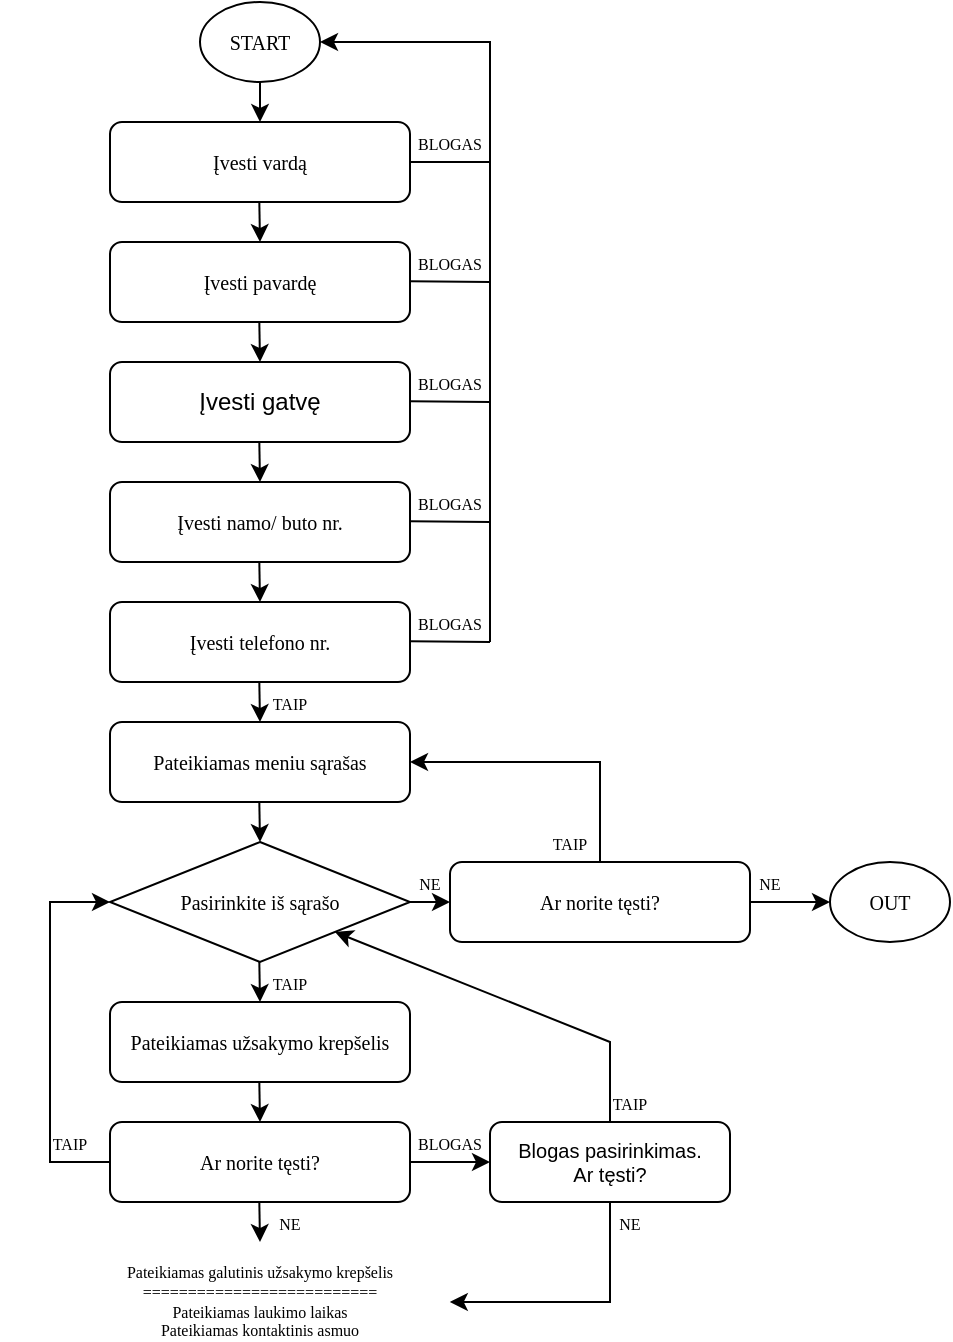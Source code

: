 <mxfile version="14.1.1" type="github">
  <diagram id="95laePvJLFSmcyaHKp93" name="Page-1">
    <mxGraphModel dx="865" dy="457" grid="0" gridSize="10" guides="1" tooltips="1" connect="1" arrows="1" fold="1" page="1" pageScale="1" pageWidth="827" pageHeight="1169" math="0" shadow="0">
      <root>
        <mxCell id="0" />
        <mxCell id="1" parent="0" />
        <mxCell id="Hm7HmP4lngqJdpIhCehm-1" value="&lt;font face=&quot;Verdana&quot; style=&quot;font-size: 10px&quot;&gt;START&lt;/font&gt;" style="ellipse;whiteSpace=wrap;html=1;" vertex="1" parent="1">
          <mxGeometry x="105" y="20" width="60" height="40" as="geometry" />
        </mxCell>
        <mxCell id="Hm7HmP4lngqJdpIhCehm-2" value="&lt;font face=&quot;Verdana&quot; style=&quot;font-size: 10px&quot;&gt;Įvesti vardą&lt;/font&gt;" style="rounded=1;whiteSpace=wrap;html=1;" vertex="1" parent="1">
          <mxGeometry x="60" y="80" width="150" height="40" as="geometry" />
        </mxCell>
        <mxCell id="Hm7HmP4lngqJdpIhCehm-4" value="" style="endArrow=classic;html=1;entryX=0.5;entryY=0;entryDx=0;entryDy=0;" edge="1" parent="1" target="Hm7HmP4lngqJdpIhCehm-12">
          <mxGeometry width="50" height="50" relative="1" as="geometry">
            <mxPoint x="134.66" y="120" as="sourcePoint" />
            <mxPoint x="134.66" y="160" as="targetPoint" />
          </mxGeometry>
        </mxCell>
        <mxCell id="Hm7HmP4lngqJdpIhCehm-5" value="" style="endArrow=classic;html=1;entryX=1;entryY=0.5;entryDx=0;entryDy=0;rounded=0;exitX=1;exitY=0.5;exitDx=0;exitDy=0;" edge="1" parent="1" source="Hm7HmP4lngqJdpIhCehm-2" target="Hm7HmP4lngqJdpIhCehm-1">
          <mxGeometry width="50" height="50" relative="1" as="geometry">
            <mxPoint x="210" y="134.5" as="sourcePoint" />
            <mxPoint x="250" y="40" as="targetPoint" />
            <Array as="points">
              <mxPoint x="250" y="100" />
              <mxPoint x="250" y="40" />
            </Array>
          </mxGeometry>
        </mxCell>
        <mxCell id="Hm7HmP4lngqJdpIhCehm-6" value="&lt;font style=&quot;font-size: 8px&quot; face=&quot;Verdana&quot;&gt;BLOGAS&lt;/font&gt;" style="text;html=1;strokeColor=none;fillColor=none;align=center;verticalAlign=middle;whiteSpace=wrap;rounded=0;" vertex="1" parent="1">
          <mxGeometry x="210" y="80" width="40" height="20" as="geometry" />
        </mxCell>
        <mxCell id="Hm7HmP4lngqJdpIhCehm-7" value="" style="endArrow=classic;html=1;exitX=0.5;exitY=1;exitDx=0;exitDy=0;entryX=0.5;entryY=0;entryDx=0;entryDy=0;rounded=0;" edge="1" parent="1" source="Hm7HmP4lngqJdpIhCehm-1" target="Hm7HmP4lngqJdpIhCehm-2">
          <mxGeometry width="50" height="50" relative="1" as="geometry">
            <mxPoint x="390" y="280" as="sourcePoint" />
            <mxPoint x="140" y="80" as="targetPoint" />
            <Array as="points">
              <mxPoint x="135" y="60" />
            </Array>
          </mxGeometry>
        </mxCell>
        <mxCell id="Hm7HmP4lngqJdpIhCehm-8" value="&lt;font style=&quot;font-size: 8px&quot; face=&quot;Verdana&quot;&gt;TAIP&lt;/font&gt;" style="text;html=1;strokeColor=none;fillColor=none;align=center;verticalAlign=middle;whiteSpace=wrap;rounded=0;" vertex="1" parent="1">
          <mxGeometry x="130" y="360" width="40" height="20" as="geometry" />
        </mxCell>
        <mxCell id="Hm7HmP4lngqJdpIhCehm-11" value="Įvesti gatvę" style="rounded=1;whiteSpace=wrap;html=1;" vertex="1" parent="1">
          <mxGeometry x="60" y="200" width="150" height="40" as="geometry" />
        </mxCell>
        <mxCell id="Hm7HmP4lngqJdpIhCehm-12" value="&lt;font face=&quot;Verdana&quot; style=&quot;font-size: 10px&quot;&gt;Įvesti pavardę&lt;/font&gt;" style="rounded=1;whiteSpace=wrap;html=1;" vertex="1" parent="1">
          <mxGeometry x="60" y="140" width="150" height="40" as="geometry" />
        </mxCell>
        <mxCell id="Hm7HmP4lngqJdpIhCehm-13" value="" style="endArrow=classic;html=1;entryX=0.5;entryY=0;entryDx=0;entryDy=0;" edge="1" parent="1">
          <mxGeometry width="50" height="50" relative="1" as="geometry">
            <mxPoint x="134.66" y="180.0" as="sourcePoint" />
            <mxPoint x="135.0" y="200" as="targetPoint" />
          </mxGeometry>
        </mxCell>
        <mxCell id="Hm7HmP4lngqJdpIhCehm-14" value="&lt;font style=&quot;font-size: 10px&quot; face=&quot;Verdana&quot;&gt;Įvesti namo/ buto nr.&lt;/font&gt;" style="rounded=1;whiteSpace=wrap;html=1;" vertex="1" parent="1">
          <mxGeometry x="60" y="260" width="150" height="40" as="geometry" />
        </mxCell>
        <mxCell id="Hm7HmP4lngqJdpIhCehm-15" value="" style="endArrow=classic;html=1;entryX=0.5;entryY=0;entryDx=0;entryDy=0;" edge="1" parent="1">
          <mxGeometry width="50" height="50" relative="1" as="geometry">
            <mxPoint x="134.66" y="240" as="sourcePoint" />
            <mxPoint x="135.0" y="260" as="targetPoint" />
          </mxGeometry>
        </mxCell>
        <mxCell id="Hm7HmP4lngqJdpIhCehm-16" value="&lt;font style=&quot;font-size: 10px&quot; face=&quot;Verdana&quot;&gt;Įvesti telefono nr.&lt;/font&gt;" style="rounded=1;whiteSpace=wrap;html=1;" vertex="1" parent="1">
          <mxGeometry x="60" y="320" width="150" height="40" as="geometry" />
        </mxCell>
        <mxCell id="Hm7HmP4lngqJdpIhCehm-17" value="" style="endArrow=classic;html=1;entryX=0.5;entryY=0;entryDx=0;entryDy=0;" edge="1" parent="1">
          <mxGeometry width="50" height="50" relative="1" as="geometry">
            <mxPoint x="134.66" y="300" as="sourcePoint" />
            <mxPoint x="135.0" y="320" as="targetPoint" />
          </mxGeometry>
        </mxCell>
        <mxCell id="Hm7HmP4lngqJdpIhCehm-18" value="&lt;font style=&quot;font-size: 10px&quot; face=&quot;Verdana&quot;&gt;Pateikiamas meniu sąrašas&lt;/font&gt;" style="rounded=1;whiteSpace=wrap;html=1;" vertex="1" parent="1">
          <mxGeometry x="60" y="380" width="150" height="40" as="geometry" />
        </mxCell>
        <mxCell id="Hm7HmP4lngqJdpIhCehm-19" value="" style="endArrow=classic;html=1;entryX=0.5;entryY=0;entryDx=0;entryDy=0;" edge="1" parent="1">
          <mxGeometry width="50" height="50" relative="1" as="geometry">
            <mxPoint x="134.66" y="360" as="sourcePoint" />
            <mxPoint x="135.0" y="380" as="targetPoint" />
          </mxGeometry>
        </mxCell>
        <mxCell id="Hm7HmP4lngqJdpIhCehm-21" value="&lt;font style=&quot;font-size: 10px&quot; face=&quot;Verdana&quot;&gt;Ar norite tęsti?&lt;/font&gt;" style="rounded=1;whiteSpace=wrap;html=1;" vertex="1" parent="1">
          <mxGeometry x="230" y="450" width="150" height="40" as="geometry" />
        </mxCell>
        <mxCell id="Hm7HmP4lngqJdpIhCehm-22" value="" style="endArrow=classic;html=1;entryX=0.5;entryY=0;entryDx=0;entryDy=0;" edge="1" parent="1">
          <mxGeometry width="50" height="50" relative="1" as="geometry">
            <mxPoint x="134.66" y="420" as="sourcePoint" />
            <mxPoint x="135.0" y="440" as="targetPoint" />
          </mxGeometry>
        </mxCell>
        <mxCell id="Hm7HmP4lngqJdpIhCehm-26" value="&lt;font style=&quot;font-size: 10px&quot; face=&quot;Verdana&quot;&gt;Pasirinkite iš sąrašo&lt;/font&gt;" style="rhombus;whiteSpace=wrap;html=1;" vertex="1" parent="1">
          <mxGeometry x="60" y="440" width="150" height="60" as="geometry" />
        </mxCell>
        <mxCell id="Hm7HmP4lngqJdpIhCehm-27" value="" style="endArrow=classic;html=1;exitX=1;exitY=0.5;exitDx=0;exitDy=0;" edge="1" parent="1" source="Hm7HmP4lngqJdpIhCehm-26">
          <mxGeometry width="50" height="50" relative="1" as="geometry">
            <mxPoint x="270" y="470" as="sourcePoint" />
            <mxPoint x="230" y="470" as="targetPoint" />
          </mxGeometry>
        </mxCell>
        <mxCell id="Hm7HmP4lngqJdpIhCehm-29" value="" style="endArrow=classic;html=1;entryX=1;entryY=0.5;entryDx=0;entryDy=0;rounded=0;exitX=0.5;exitY=0;exitDx=0;exitDy=0;" edge="1" parent="1" source="Hm7HmP4lngqJdpIhCehm-21" target="Hm7HmP4lngqJdpIhCehm-18">
          <mxGeometry width="50" height="50" relative="1" as="geometry">
            <mxPoint x="320" y="450" as="sourcePoint" />
            <mxPoint x="370" y="400" as="targetPoint" />
            <Array as="points">
              <mxPoint x="305" y="400" />
            </Array>
          </mxGeometry>
        </mxCell>
        <mxCell id="Hm7HmP4lngqJdpIhCehm-30" value="&lt;font style=&quot;font-size: 8px&quot; face=&quot;Verdana&quot;&gt;TAIP&lt;/font&gt;" style="text;html=1;strokeColor=none;fillColor=none;align=center;verticalAlign=middle;whiteSpace=wrap;rounded=0;" vertex="1" parent="1">
          <mxGeometry x="270" y="430" width="40" height="20" as="geometry" />
        </mxCell>
        <mxCell id="Hm7HmP4lngqJdpIhCehm-31" value="" style="endArrow=classic;html=1;exitX=1;exitY=0.5;exitDx=0;exitDy=0;" edge="1" parent="1" source="Hm7HmP4lngqJdpIhCehm-21">
          <mxGeometry width="50" height="50" relative="1" as="geometry">
            <mxPoint x="390" y="470" as="sourcePoint" />
            <mxPoint x="420" y="470" as="targetPoint" />
          </mxGeometry>
        </mxCell>
        <mxCell id="Hm7HmP4lngqJdpIhCehm-33" value="&lt;font style=&quot;font-size: 8px&quot; face=&quot;Verdana&quot;&gt;NE&lt;/font&gt;" style="text;html=1;strokeColor=none;fillColor=none;align=center;verticalAlign=middle;whiteSpace=wrap;rounded=0;" vertex="1" parent="1">
          <mxGeometry x="370" y="450" width="40" height="20" as="geometry" />
        </mxCell>
        <mxCell id="Hm7HmP4lngqJdpIhCehm-36" value="&lt;font face=&quot;Verdana&quot; style=&quot;font-size: 10px&quot;&gt;OUT&lt;/font&gt;" style="ellipse;whiteSpace=wrap;html=1;" vertex="1" parent="1">
          <mxGeometry x="420" y="450" width="60" height="40" as="geometry" />
        </mxCell>
        <mxCell id="Hm7HmP4lngqJdpIhCehm-38" value="&lt;font style=&quot;font-size: 8px&quot; face=&quot;Verdana&quot;&gt;NE&lt;/font&gt;" style="text;html=1;strokeColor=none;fillColor=none;align=center;verticalAlign=middle;whiteSpace=wrap;rounded=0;" vertex="1" parent="1">
          <mxGeometry x="200" y="450" width="40" height="20" as="geometry" />
        </mxCell>
        <mxCell id="Hm7HmP4lngqJdpIhCehm-40" value="" style="endArrow=classic;html=1;entryX=0.5;entryY=0;entryDx=0;entryDy=0;" edge="1" parent="1">
          <mxGeometry width="50" height="50" relative="1" as="geometry">
            <mxPoint x="134.66" y="500" as="sourcePoint" />
            <mxPoint x="135.0" y="520" as="targetPoint" />
          </mxGeometry>
        </mxCell>
        <mxCell id="Hm7HmP4lngqJdpIhCehm-41" value="&lt;font style=&quot;font-size: 8px&quot; face=&quot;Verdana&quot;&gt;TAIP&lt;/font&gt;" style="text;html=1;strokeColor=none;fillColor=none;align=center;verticalAlign=middle;whiteSpace=wrap;rounded=0;" vertex="1" parent="1">
          <mxGeometry x="130" y="500" width="40" height="20" as="geometry" />
        </mxCell>
        <mxCell id="Hm7HmP4lngqJdpIhCehm-42" value="&lt;font style=&quot;font-size: 10px&quot; face=&quot;Verdana&quot;&gt;Pateikiamas užsakymo krepšelis&lt;/font&gt;" style="rounded=1;whiteSpace=wrap;html=1;" vertex="1" parent="1">
          <mxGeometry x="60" y="520" width="150" height="40" as="geometry" />
        </mxCell>
        <mxCell id="Hm7HmP4lngqJdpIhCehm-43" value="" style="endArrow=classic;html=1;entryX=0.5;entryY=0;entryDx=0;entryDy=0;" edge="1" parent="1">
          <mxGeometry width="50" height="50" relative="1" as="geometry">
            <mxPoint x="134.66" y="560" as="sourcePoint" />
            <mxPoint x="135.0" y="580" as="targetPoint" />
          </mxGeometry>
        </mxCell>
        <mxCell id="Hm7HmP4lngqJdpIhCehm-44" value="&lt;font style=&quot;font-size: 10px&quot; face=&quot;Verdana&quot;&gt;Ar norite tęsti?&lt;/font&gt;" style="rounded=1;whiteSpace=wrap;html=1;" vertex="1" parent="1">
          <mxGeometry x="60" y="580" width="150" height="40" as="geometry" />
        </mxCell>
        <mxCell id="Hm7HmP4lngqJdpIhCehm-49" value="" style="endArrow=classic;html=1;entryX=0.5;entryY=0;entryDx=0;entryDy=0;" edge="1" parent="1">
          <mxGeometry width="50" height="50" relative="1" as="geometry">
            <mxPoint x="134.66" y="620" as="sourcePoint" />
            <mxPoint x="135.0" y="640" as="targetPoint" />
          </mxGeometry>
        </mxCell>
        <mxCell id="Hm7HmP4lngqJdpIhCehm-50" value="" style="endArrow=classic;html=1;exitX=0;exitY=0.5;exitDx=0;exitDy=0;entryX=0;entryY=0.5;entryDx=0;entryDy=0;rounded=0;" edge="1" parent="1" source="Hm7HmP4lngqJdpIhCehm-44" target="Hm7HmP4lngqJdpIhCehm-26">
          <mxGeometry width="50" height="50" relative="1" as="geometry">
            <mxPoint x="210" y="600" as="sourcePoint" />
            <mxPoint x="240" y="500" as="targetPoint" />
            <Array as="points">
              <mxPoint x="30" y="600" />
              <mxPoint x="30" y="550" />
              <mxPoint x="30" y="470" />
            </Array>
          </mxGeometry>
        </mxCell>
        <mxCell id="Hm7HmP4lngqJdpIhCehm-62" value="&lt;div style=&quot;font-size: 8px&quot;&gt;&lt;span style=&quot;font-size: 8px&quot;&gt;&lt;font style=&quot;font-size: 8px&quot; face=&quot;Verdana&quot;&gt;Pateikiamas galutinis užsakymo krepšelis&lt;/font&gt;&lt;/span&gt;&lt;/div&gt;&lt;div style=&quot;font-size: 8px&quot;&gt;&lt;font face=&quot;Verdana&quot; style=&quot;font-size: 8px&quot;&gt;==========================&lt;/font&gt;&lt;/div&gt;&lt;div style=&quot;font-size: 8px&quot;&gt;&lt;font face=&quot;Verdana&quot; style=&quot;font-size: 8px&quot;&gt;Pateikiamas laukimo laikas&lt;/font&gt;&lt;/div&gt;&lt;div style=&quot;font-size: 8px&quot;&gt;&lt;font face=&quot;Verdana&quot; style=&quot;font-size: 8px&quot;&gt;Pateikiamas kontaktinis asmuo&lt;/font&gt;&lt;/div&gt;" style="text;html=1;strokeColor=none;fillColor=none;align=center;verticalAlign=middle;whiteSpace=wrap;rounded=0;fontSize=8;" vertex="1" parent="1">
          <mxGeometry x="5" y="660" width="260" height="20" as="geometry" />
        </mxCell>
        <mxCell id="Hm7HmP4lngqJdpIhCehm-63" value="&lt;font face=&quot;Verdana&quot; style=&quot;font-size: 8px&quot;&gt;TAIP&lt;/font&gt;" style="text;html=1;strokeColor=none;fillColor=none;align=center;verticalAlign=middle;whiteSpace=wrap;rounded=0;" vertex="1" parent="1">
          <mxGeometry x="20" y="580" width="40" height="20" as="geometry" />
        </mxCell>
        <mxCell id="Hm7HmP4lngqJdpIhCehm-64" value="&lt;font face=&quot;Verdana&quot;&gt;&lt;span style=&quot;font-size: 8px&quot;&gt;NE&lt;/span&gt;&lt;/font&gt;" style="text;html=1;strokeColor=none;fillColor=none;align=center;verticalAlign=middle;whiteSpace=wrap;rounded=0;" vertex="1" parent="1">
          <mxGeometry x="130" y="620" width="40" height="20" as="geometry" />
        </mxCell>
        <mxCell id="Hm7HmP4lngqJdpIhCehm-66" value="" style="endArrow=classic;html=1;fontSize=8;" edge="1" parent="1">
          <mxGeometry width="50" height="50" relative="1" as="geometry">
            <mxPoint x="210" y="600" as="sourcePoint" />
            <mxPoint x="250" y="600" as="targetPoint" />
          </mxGeometry>
        </mxCell>
        <mxCell id="Hm7HmP4lngqJdpIhCehm-71" value="&lt;font style=&quot;font-size: 10px&quot;&gt;Blogas pasirinkimas.&lt;br&gt;Ar tęsti?&lt;/font&gt;" style="rounded=1;whiteSpace=wrap;html=1;fontSize=8;align=center;" vertex="1" parent="1">
          <mxGeometry x="250" y="580" width="120" height="40" as="geometry" />
        </mxCell>
        <mxCell id="Hm7HmP4lngqJdpIhCehm-72" value="&lt;font face=&quot;Verdana&quot; style=&quot;font-size: 8px&quot;&gt;BLOGAS&lt;/font&gt;" style="text;html=1;strokeColor=none;fillColor=none;align=center;verticalAlign=middle;whiteSpace=wrap;rounded=0;" vertex="1" parent="1">
          <mxGeometry x="210" y="580" width="40" height="20" as="geometry" />
        </mxCell>
        <mxCell id="Hm7HmP4lngqJdpIhCehm-75" value="" style="endArrow=none;html=1;fontSize=8;entryX=1;entryY=1;entryDx=0;entryDy=0;" edge="1" parent="1" target="Hm7HmP4lngqJdpIhCehm-6">
          <mxGeometry width="50" height="50" relative="1" as="geometry">
            <mxPoint x="250" y="340" as="sourcePoint" />
            <mxPoint x="300" y="210" as="targetPoint" />
          </mxGeometry>
        </mxCell>
        <mxCell id="Hm7HmP4lngqJdpIhCehm-76" value="" style="endArrow=none;html=1;fontSize=8;" edge="1" parent="1">
          <mxGeometry width="50" height="50" relative="1" as="geometry">
            <mxPoint x="210" y="339.66" as="sourcePoint" />
            <mxPoint x="250" y="340" as="targetPoint" />
          </mxGeometry>
        </mxCell>
        <mxCell id="Hm7HmP4lngqJdpIhCehm-78" value="" style="endArrow=none;html=1;fontSize=8;" edge="1" parent="1">
          <mxGeometry width="50" height="50" relative="1" as="geometry">
            <mxPoint x="210.0" y="279.66" as="sourcePoint" />
            <mxPoint x="250.0" y="280" as="targetPoint" />
          </mxGeometry>
        </mxCell>
        <mxCell id="Hm7HmP4lngqJdpIhCehm-79" value="" style="endArrow=none;html=1;fontSize=8;" edge="1" parent="1">
          <mxGeometry width="50" height="50" relative="1" as="geometry">
            <mxPoint x="210.0" y="219.66" as="sourcePoint" />
            <mxPoint x="250.0" y="220" as="targetPoint" />
          </mxGeometry>
        </mxCell>
        <mxCell id="Hm7HmP4lngqJdpIhCehm-80" value="" style="endArrow=none;html=1;fontSize=8;" edge="1" parent="1">
          <mxGeometry width="50" height="50" relative="1" as="geometry">
            <mxPoint x="210.0" y="159.66" as="sourcePoint" />
            <mxPoint x="250.0" y="160" as="targetPoint" />
          </mxGeometry>
        </mxCell>
        <mxCell id="Hm7HmP4lngqJdpIhCehm-81" value="&lt;font style=&quot;font-size: 8px&quot; face=&quot;Verdana&quot;&gt;BLOGAS&lt;/font&gt;" style="text;html=1;strokeColor=none;fillColor=none;align=center;verticalAlign=middle;whiteSpace=wrap;rounded=0;" vertex="1" parent="1">
          <mxGeometry x="210" y="140" width="40" height="20" as="geometry" />
        </mxCell>
        <mxCell id="Hm7HmP4lngqJdpIhCehm-82" value="&lt;font style=&quot;font-size: 8px&quot; face=&quot;Verdana&quot;&gt;BLOGAS&lt;/font&gt;" style="text;html=1;strokeColor=none;fillColor=none;align=center;verticalAlign=middle;whiteSpace=wrap;rounded=0;" vertex="1" parent="1">
          <mxGeometry x="210" y="200" width="40" height="20" as="geometry" />
        </mxCell>
        <mxCell id="Hm7HmP4lngqJdpIhCehm-83" value="&lt;font style=&quot;font-size: 8px&quot; face=&quot;Verdana&quot;&gt;BLOGAS&lt;/font&gt;" style="text;html=1;strokeColor=none;fillColor=none;align=center;verticalAlign=middle;whiteSpace=wrap;rounded=0;" vertex="1" parent="1">
          <mxGeometry x="210" y="260" width="40" height="20" as="geometry" />
        </mxCell>
        <mxCell id="Hm7HmP4lngqJdpIhCehm-84" value="&lt;font style=&quot;font-size: 8px&quot; face=&quot;Verdana&quot;&gt;BLOGAS&lt;/font&gt;" style="text;html=1;strokeColor=none;fillColor=none;align=center;verticalAlign=middle;whiteSpace=wrap;rounded=0;" vertex="1" parent="1">
          <mxGeometry x="210" y="320" width="40" height="20" as="geometry" />
        </mxCell>
        <mxCell id="Hm7HmP4lngqJdpIhCehm-87" value="" style="endArrow=classic;html=1;fontSize=8;exitX=0;exitY=1;exitDx=0;exitDy=0;entryX=1;entryY=1;entryDx=0;entryDy=0;rounded=0;" edge="1" parent="1" target="Hm7HmP4lngqJdpIhCehm-26">
          <mxGeometry width="50" height="50" relative="1" as="geometry">
            <mxPoint x="310" y="580" as="sourcePoint" />
            <mxPoint x="310" y="500" as="targetPoint" />
            <Array as="points">
              <mxPoint x="310" y="540" />
            </Array>
          </mxGeometry>
        </mxCell>
        <mxCell id="Hm7HmP4lngqJdpIhCehm-88" value="&lt;font face=&quot;Verdana&quot; style=&quot;font-size: 8px&quot;&gt;TAIP&lt;/font&gt;" style="text;html=1;strokeColor=none;fillColor=none;align=center;verticalAlign=middle;whiteSpace=wrap;rounded=0;" vertex="1" parent="1">
          <mxGeometry x="300" y="560" width="40" height="20" as="geometry" />
        </mxCell>
        <mxCell id="Hm7HmP4lngqJdpIhCehm-89" value="" style="endArrow=classic;html=1;fontSize=8;exitX=0.5;exitY=1;exitDx=0;exitDy=0;entryX=0.865;entryY=0.5;entryDx=0;entryDy=0;entryPerimeter=0;rounded=0;" edge="1" parent="1" source="Hm7HmP4lngqJdpIhCehm-71" target="Hm7HmP4lngqJdpIhCehm-62">
          <mxGeometry width="50" height="50" relative="1" as="geometry">
            <mxPoint x="210" y="530" as="sourcePoint" />
            <mxPoint x="260" y="480" as="targetPoint" />
            <Array as="points">
              <mxPoint x="310" y="670" />
            </Array>
          </mxGeometry>
        </mxCell>
        <mxCell id="Hm7HmP4lngqJdpIhCehm-90" value="&lt;font face=&quot;Verdana&quot;&gt;&lt;span style=&quot;font-size: 8px&quot;&gt;NE&lt;/span&gt;&lt;/font&gt;" style="text;html=1;strokeColor=none;fillColor=none;align=center;verticalAlign=middle;whiteSpace=wrap;rounded=0;" vertex="1" parent="1">
          <mxGeometry x="300" y="620" width="40" height="20" as="geometry" />
        </mxCell>
      </root>
    </mxGraphModel>
  </diagram>
</mxfile>
